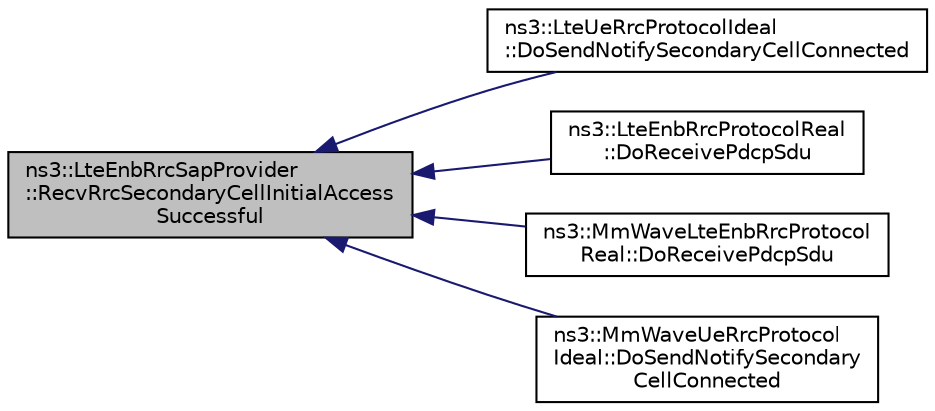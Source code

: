 digraph "ns3::LteEnbRrcSapProvider::RecvRrcSecondaryCellInitialAccessSuccessful"
{
  edge [fontname="Helvetica",fontsize="10",labelfontname="Helvetica",labelfontsize="10"];
  node [fontname="Helvetica",fontsize="10",shape=record];
  rankdir="LR";
  Node1 [label="ns3::LteEnbRrcSapProvider\l::RecvRrcSecondaryCellInitialAccess\lSuccessful",height=0.2,width=0.4,color="black", fillcolor="grey75", style="filled", fontcolor="black"];
  Node1 -> Node2 [dir="back",color="midnightblue",fontsize="10",style="solid"];
  Node2 [label="ns3::LteUeRrcProtocolIdeal\l::DoSendNotifySecondaryCellConnected",height=0.2,width=0.4,color="black", fillcolor="white", style="filled",URL="$de/dc6/classns3_1_1LteUeRrcProtocolIdeal.html#a6832f7a11efd6994441fcfea20f2b3f0"];
  Node1 -> Node3 [dir="back",color="midnightblue",fontsize="10",style="solid"];
  Node3 [label="ns3::LteEnbRrcProtocolReal\l::DoReceivePdcpSdu",height=0.2,width=0.4,color="black", fillcolor="white", style="filled",URL="$d0/d88/classns3_1_1LteEnbRrcProtocolReal.html#a6fc5f1a1a4bc595550e4adb0bb5b02ef"];
  Node1 -> Node4 [dir="back",color="midnightblue",fontsize="10",style="solid"];
  Node4 [label="ns3::MmWaveLteEnbRrcProtocol\lReal::DoReceivePdcpSdu",height=0.2,width=0.4,color="black", fillcolor="white", style="filled",URL="$dd/dda/classns3_1_1MmWaveLteEnbRrcProtocolReal.html#ae7cb4463bfef6109964b637eec0b06e6"];
  Node1 -> Node5 [dir="back",color="midnightblue",fontsize="10",style="solid"];
  Node5 [label="ns3::MmWaveUeRrcProtocol\lIdeal::DoSendNotifySecondary\lCellConnected",height=0.2,width=0.4,color="black", fillcolor="white", style="filled",URL="$d3/d0f/classns3_1_1MmWaveUeRrcProtocolIdeal.html#abd63c68aba041210470f174e1e456624"];
}
